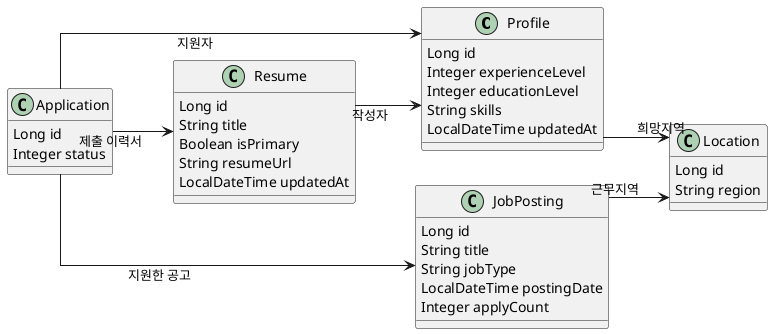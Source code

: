 @startuml
skinparam classAttributeIconSize 0
skinparam linetype ortho
left to right direction

class Profile {
  Long id
  Integer experienceLevel
  Integer educationLevel
  String skills
  LocalDateTime updatedAt
}

class Resume {
  Long id
  String title
  Boolean isPrimary
  String resumeUrl
  LocalDateTime updatedAt
}

class Application {
  Long id
  Integer status
}

class JobPosting {
  Long id
  String title
  String jobType
  LocalDateTime postingDate
  Integer applyCount
}

class Location {
  Long id
  String region
}

' 관계 설정
Resume --> Profile : 작성자
Application --> Profile : 지원자
Application --> Resume : 제출 이력서
Application --> JobPosting : 지원한 공고

Profile --> Location : 희망지역
JobPosting --> Location : 근무지역
@enduml
